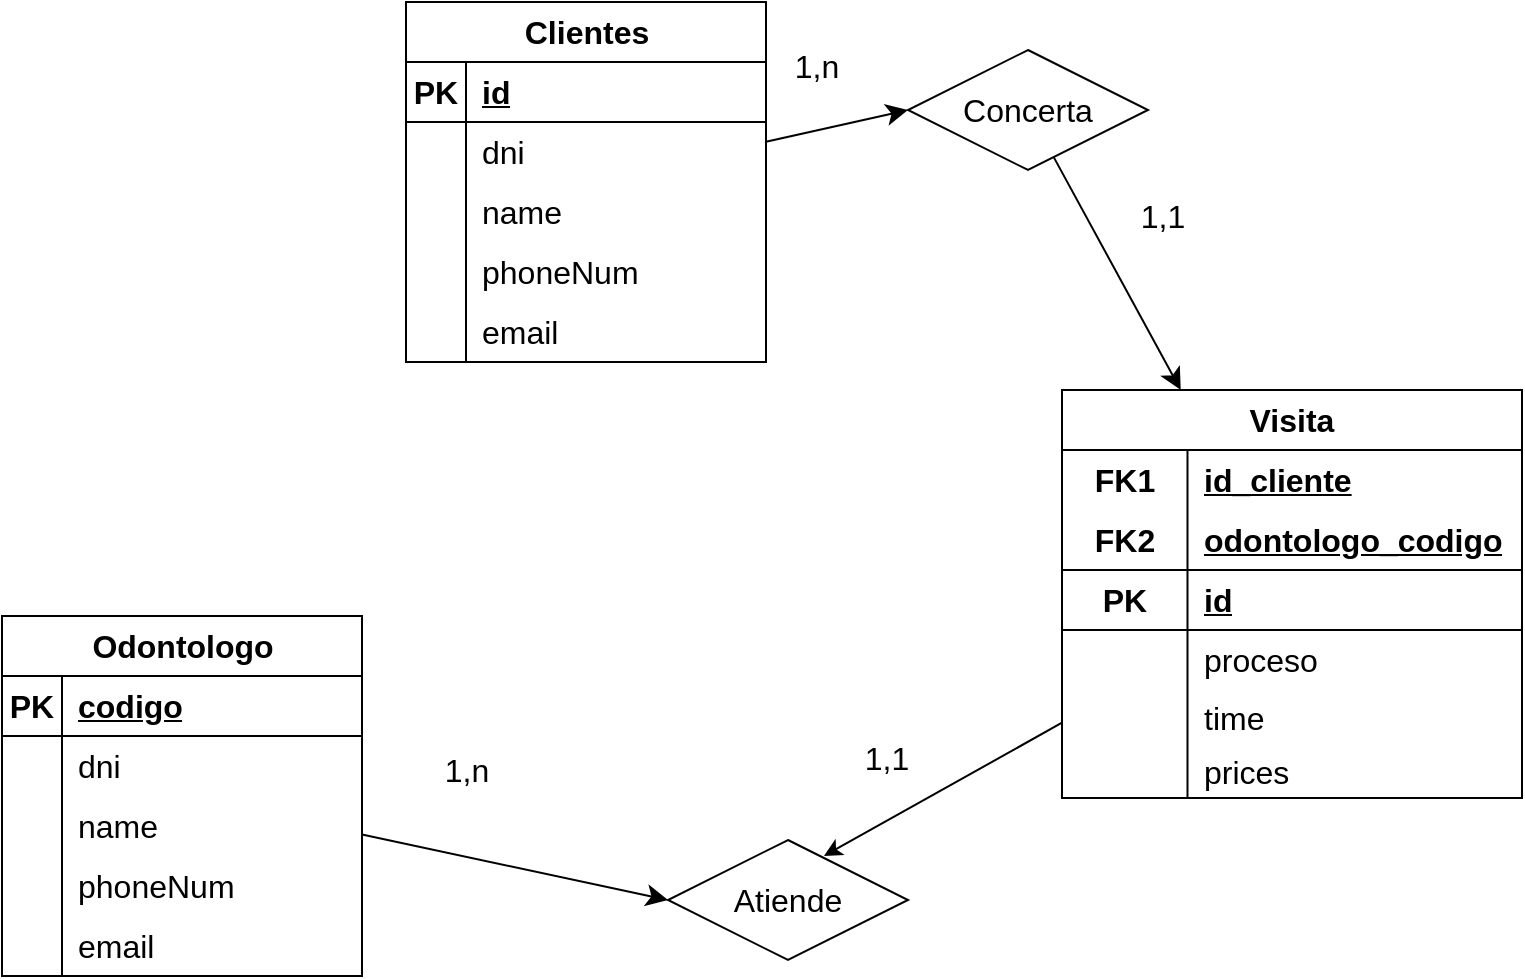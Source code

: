 <mxfile version="21.2.3" type="device">
  <diagram name="Página-1" id="zxR1E4PuoslXI2ryRVlc">
    <mxGraphModel dx="1754" dy="1066" grid="0" gridSize="10" guides="1" tooltips="1" connect="1" arrows="1" fold="1" page="0" pageScale="1" pageWidth="827" pageHeight="1169" math="0" shadow="0">
      <root>
        <mxCell id="0" />
        <mxCell id="1" parent="0" />
        <mxCell id="tQVnBSjPcBwG4hLKsojT-46" style="edgeStyle=none;curved=1;rounded=0;orthogonalLoop=1;jettySize=auto;html=1;entryX=0;entryY=0.5;entryDx=0;entryDy=0;fontSize=12;startSize=8;endSize=8;" edge="1" parent="1" source="tQVnBSjPcBwG4hLKsojT-1" target="tQVnBSjPcBwG4hLKsojT-43">
          <mxGeometry relative="1" as="geometry" />
        </mxCell>
        <mxCell id="tQVnBSjPcBwG4hLKsojT-1" value="Clientes" style="shape=table;startSize=30;container=1;collapsible=1;childLayout=tableLayout;fixedRows=1;rowLines=0;fontStyle=1;align=center;resizeLast=1;html=1;fontSize=16;" vertex="1" parent="1">
          <mxGeometry x="82" y="-99" width="180" height="180" as="geometry" />
        </mxCell>
        <mxCell id="tQVnBSjPcBwG4hLKsojT-2" value="" style="shape=tableRow;horizontal=0;startSize=0;swimlaneHead=0;swimlaneBody=0;fillColor=none;collapsible=0;dropTarget=0;points=[[0,0.5],[1,0.5]];portConstraint=eastwest;top=0;left=0;right=0;bottom=1;fontSize=16;" vertex="1" parent="tQVnBSjPcBwG4hLKsojT-1">
          <mxGeometry y="30" width="180" height="30" as="geometry" />
        </mxCell>
        <mxCell id="tQVnBSjPcBwG4hLKsojT-3" value="PK" style="shape=partialRectangle;connectable=0;fillColor=none;top=0;left=0;bottom=0;right=0;fontStyle=1;overflow=hidden;whiteSpace=wrap;html=1;fontSize=16;" vertex="1" parent="tQVnBSjPcBwG4hLKsojT-2">
          <mxGeometry width="30" height="30" as="geometry">
            <mxRectangle width="30" height="30" as="alternateBounds" />
          </mxGeometry>
        </mxCell>
        <mxCell id="tQVnBSjPcBwG4hLKsojT-4" value="id" style="shape=partialRectangle;connectable=0;fillColor=none;top=0;left=0;bottom=0;right=0;align=left;spacingLeft=6;fontStyle=5;overflow=hidden;whiteSpace=wrap;html=1;fontSize=16;" vertex="1" parent="tQVnBSjPcBwG4hLKsojT-2">
          <mxGeometry x="30" width="150" height="30" as="geometry">
            <mxRectangle width="150" height="30" as="alternateBounds" />
          </mxGeometry>
        </mxCell>
        <mxCell id="tQVnBSjPcBwG4hLKsojT-5" value="" style="shape=tableRow;horizontal=0;startSize=0;swimlaneHead=0;swimlaneBody=0;fillColor=none;collapsible=0;dropTarget=0;points=[[0,0.5],[1,0.5]];portConstraint=eastwest;top=0;left=0;right=0;bottom=0;fontSize=16;" vertex="1" parent="tQVnBSjPcBwG4hLKsojT-1">
          <mxGeometry y="60" width="180" height="30" as="geometry" />
        </mxCell>
        <mxCell id="tQVnBSjPcBwG4hLKsojT-6" value="" style="shape=partialRectangle;connectable=0;fillColor=none;top=0;left=0;bottom=0;right=0;editable=1;overflow=hidden;whiteSpace=wrap;html=1;fontSize=16;" vertex="1" parent="tQVnBSjPcBwG4hLKsojT-5">
          <mxGeometry width="30" height="30" as="geometry">
            <mxRectangle width="30" height="30" as="alternateBounds" />
          </mxGeometry>
        </mxCell>
        <mxCell id="tQVnBSjPcBwG4hLKsojT-7" value="dni" style="shape=partialRectangle;connectable=0;fillColor=none;top=0;left=0;bottom=0;right=0;align=left;spacingLeft=6;overflow=hidden;whiteSpace=wrap;html=1;fontSize=16;" vertex="1" parent="tQVnBSjPcBwG4hLKsojT-5">
          <mxGeometry x="30" width="150" height="30" as="geometry">
            <mxRectangle width="150" height="30" as="alternateBounds" />
          </mxGeometry>
        </mxCell>
        <mxCell id="tQVnBSjPcBwG4hLKsojT-8" value="" style="shape=tableRow;horizontal=0;startSize=0;swimlaneHead=0;swimlaneBody=0;fillColor=none;collapsible=0;dropTarget=0;points=[[0,0.5],[1,0.5]];portConstraint=eastwest;top=0;left=0;right=0;bottom=0;fontSize=16;" vertex="1" parent="tQVnBSjPcBwG4hLKsojT-1">
          <mxGeometry y="90" width="180" height="30" as="geometry" />
        </mxCell>
        <mxCell id="tQVnBSjPcBwG4hLKsojT-9" value="" style="shape=partialRectangle;connectable=0;fillColor=none;top=0;left=0;bottom=0;right=0;editable=1;overflow=hidden;whiteSpace=wrap;html=1;fontSize=16;" vertex="1" parent="tQVnBSjPcBwG4hLKsojT-8">
          <mxGeometry width="30" height="30" as="geometry">
            <mxRectangle width="30" height="30" as="alternateBounds" />
          </mxGeometry>
        </mxCell>
        <mxCell id="tQVnBSjPcBwG4hLKsojT-10" value="name" style="shape=partialRectangle;connectable=0;fillColor=none;top=0;left=0;bottom=0;right=0;align=left;spacingLeft=6;overflow=hidden;whiteSpace=wrap;html=1;fontSize=16;" vertex="1" parent="tQVnBSjPcBwG4hLKsojT-8">
          <mxGeometry x="30" width="150" height="30" as="geometry">
            <mxRectangle width="150" height="30" as="alternateBounds" />
          </mxGeometry>
        </mxCell>
        <mxCell id="tQVnBSjPcBwG4hLKsojT-11" value="" style="shape=tableRow;horizontal=0;startSize=0;swimlaneHead=0;swimlaneBody=0;fillColor=none;collapsible=0;dropTarget=0;points=[[0,0.5],[1,0.5]];portConstraint=eastwest;top=0;left=0;right=0;bottom=0;fontSize=16;" vertex="1" parent="tQVnBSjPcBwG4hLKsojT-1">
          <mxGeometry y="120" width="180" height="30" as="geometry" />
        </mxCell>
        <mxCell id="tQVnBSjPcBwG4hLKsojT-12" value="" style="shape=partialRectangle;connectable=0;fillColor=none;top=0;left=0;bottom=0;right=0;editable=1;overflow=hidden;whiteSpace=wrap;html=1;fontSize=16;" vertex="1" parent="tQVnBSjPcBwG4hLKsojT-11">
          <mxGeometry width="30" height="30" as="geometry">
            <mxRectangle width="30" height="30" as="alternateBounds" />
          </mxGeometry>
        </mxCell>
        <mxCell id="tQVnBSjPcBwG4hLKsojT-13" value="phoneNum" style="shape=partialRectangle;connectable=0;fillColor=none;top=0;left=0;bottom=0;right=0;align=left;spacingLeft=6;overflow=hidden;whiteSpace=wrap;html=1;fontSize=16;" vertex="1" parent="tQVnBSjPcBwG4hLKsojT-11">
          <mxGeometry x="30" width="150" height="30" as="geometry">
            <mxRectangle width="150" height="30" as="alternateBounds" />
          </mxGeometry>
        </mxCell>
        <mxCell id="tQVnBSjPcBwG4hLKsojT-49" value="" style="shape=tableRow;horizontal=0;startSize=0;swimlaneHead=0;swimlaneBody=0;fillColor=none;collapsible=0;dropTarget=0;points=[[0,0.5],[1,0.5]];portConstraint=eastwest;top=0;left=0;right=0;bottom=0;fontSize=16;" vertex="1" parent="tQVnBSjPcBwG4hLKsojT-1">
          <mxGeometry y="150" width="180" height="30" as="geometry" />
        </mxCell>
        <mxCell id="tQVnBSjPcBwG4hLKsojT-50" value="" style="shape=partialRectangle;connectable=0;fillColor=none;top=0;left=0;bottom=0;right=0;editable=1;overflow=hidden;whiteSpace=wrap;html=1;fontSize=16;" vertex="1" parent="tQVnBSjPcBwG4hLKsojT-49">
          <mxGeometry width="30" height="30" as="geometry">
            <mxRectangle width="30" height="30" as="alternateBounds" />
          </mxGeometry>
        </mxCell>
        <mxCell id="tQVnBSjPcBwG4hLKsojT-51" value="email" style="shape=partialRectangle;connectable=0;fillColor=none;top=0;left=0;bottom=0;right=0;align=left;spacingLeft=6;overflow=hidden;whiteSpace=wrap;html=1;fontSize=16;" vertex="1" parent="tQVnBSjPcBwG4hLKsojT-49">
          <mxGeometry x="30" width="150" height="30" as="geometry">
            <mxRectangle width="150" height="30" as="alternateBounds" />
          </mxGeometry>
        </mxCell>
        <mxCell id="tQVnBSjPcBwG4hLKsojT-45" style="edgeStyle=none;curved=1;rounded=0;orthogonalLoop=1;jettySize=auto;html=1;entryX=0;entryY=0.5;entryDx=0;entryDy=0;fontSize=12;startSize=8;endSize=8;" edge="1" parent="1" source="tQVnBSjPcBwG4hLKsojT-14" target="tQVnBSjPcBwG4hLKsojT-44">
          <mxGeometry relative="1" as="geometry" />
        </mxCell>
        <mxCell id="tQVnBSjPcBwG4hLKsojT-14" value="Odontologo" style="shape=table;startSize=30;container=1;collapsible=1;childLayout=tableLayout;fixedRows=1;rowLines=0;fontStyle=1;align=center;resizeLast=1;html=1;fontSize=16;" vertex="1" parent="1">
          <mxGeometry x="-120" y="208" width="180" height="180" as="geometry" />
        </mxCell>
        <mxCell id="tQVnBSjPcBwG4hLKsojT-15" value="" style="shape=tableRow;horizontal=0;startSize=0;swimlaneHead=0;swimlaneBody=0;fillColor=none;collapsible=0;dropTarget=0;points=[[0,0.5],[1,0.5]];portConstraint=eastwest;top=0;left=0;right=0;bottom=1;fontSize=16;" vertex="1" parent="tQVnBSjPcBwG4hLKsojT-14">
          <mxGeometry y="30" width="180" height="30" as="geometry" />
        </mxCell>
        <mxCell id="tQVnBSjPcBwG4hLKsojT-16" value="PK" style="shape=partialRectangle;connectable=0;fillColor=none;top=0;left=0;bottom=0;right=0;fontStyle=1;overflow=hidden;whiteSpace=wrap;html=1;fontSize=16;" vertex="1" parent="tQVnBSjPcBwG4hLKsojT-15">
          <mxGeometry width="30" height="30" as="geometry">
            <mxRectangle width="30" height="30" as="alternateBounds" />
          </mxGeometry>
        </mxCell>
        <mxCell id="tQVnBSjPcBwG4hLKsojT-17" value="codigo" style="shape=partialRectangle;connectable=0;fillColor=none;top=0;left=0;bottom=0;right=0;align=left;spacingLeft=6;fontStyle=5;overflow=hidden;whiteSpace=wrap;html=1;fontSize=16;" vertex="1" parent="tQVnBSjPcBwG4hLKsojT-15">
          <mxGeometry x="30" width="150" height="30" as="geometry">
            <mxRectangle width="150" height="30" as="alternateBounds" />
          </mxGeometry>
        </mxCell>
        <mxCell id="tQVnBSjPcBwG4hLKsojT-18" value="" style="shape=tableRow;horizontal=0;startSize=0;swimlaneHead=0;swimlaneBody=0;fillColor=none;collapsible=0;dropTarget=0;points=[[0,0.5],[1,0.5]];portConstraint=eastwest;top=0;left=0;right=0;bottom=0;fontSize=16;" vertex="1" parent="tQVnBSjPcBwG4hLKsojT-14">
          <mxGeometry y="60" width="180" height="30" as="geometry" />
        </mxCell>
        <mxCell id="tQVnBSjPcBwG4hLKsojT-19" value="" style="shape=partialRectangle;connectable=0;fillColor=none;top=0;left=0;bottom=0;right=0;editable=1;overflow=hidden;whiteSpace=wrap;html=1;fontSize=16;" vertex="1" parent="tQVnBSjPcBwG4hLKsojT-18">
          <mxGeometry width="30" height="30" as="geometry">
            <mxRectangle width="30" height="30" as="alternateBounds" />
          </mxGeometry>
        </mxCell>
        <mxCell id="tQVnBSjPcBwG4hLKsojT-20" value="dni" style="shape=partialRectangle;connectable=0;fillColor=none;top=0;left=0;bottom=0;right=0;align=left;spacingLeft=6;overflow=hidden;whiteSpace=wrap;html=1;fontSize=16;" vertex="1" parent="tQVnBSjPcBwG4hLKsojT-18">
          <mxGeometry x="30" width="150" height="30" as="geometry">
            <mxRectangle width="150" height="30" as="alternateBounds" />
          </mxGeometry>
        </mxCell>
        <mxCell id="tQVnBSjPcBwG4hLKsojT-21" value="" style="shape=tableRow;horizontal=0;startSize=0;swimlaneHead=0;swimlaneBody=0;fillColor=none;collapsible=0;dropTarget=0;points=[[0,0.5],[1,0.5]];portConstraint=eastwest;top=0;left=0;right=0;bottom=0;fontSize=16;" vertex="1" parent="tQVnBSjPcBwG4hLKsojT-14">
          <mxGeometry y="90" width="180" height="30" as="geometry" />
        </mxCell>
        <mxCell id="tQVnBSjPcBwG4hLKsojT-22" value="" style="shape=partialRectangle;connectable=0;fillColor=none;top=0;left=0;bottom=0;right=0;editable=1;overflow=hidden;whiteSpace=wrap;html=1;fontSize=16;" vertex="1" parent="tQVnBSjPcBwG4hLKsojT-21">
          <mxGeometry width="30" height="30" as="geometry">
            <mxRectangle width="30" height="30" as="alternateBounds" />
          </mxGeometry>
        </mxCell>
        <mxCell id="tQVnBSjPcBwG4hLKsojT-23" value="name" style="shape=partialRectangle;connectable=0;fillColor=none;top=0;left=0;bottom=0;right=0;align=left;spacingLeft=6;overflow=hidden;whiteSpace=wrap;html=1;fontSize=16;" vertex="1" parent="tQVnBSjPcBwG4hLKsojT-21">
          <mxGeometry x="30" width="150" height="30" as="geometry">
            <mxRectangle width="150" height="30" as="alternateBounds" />
          </mxGeometry>
        </mxCell>
        <mxCell id="tQVnBSjPcBwG4hLKsojT-24" value="" style="shape=tableRow;horizontal=0;startSize=0;swimlaneHead=0;swimlaneBody=0;fillColor=none;collapsible=0;dropTarget=0;points=[[0,0.5],[1,0.5]];portConstraint=eastwest;top=0;left=0;right=0;bottom=0;fontSize=16;" vertex="1" parent="tQVnBSjPcBwG4hLKsojT-14">
          <mxGeometry y="120" width="180" height="30" as="geometry" />
        </mxCell>
        <mxCell id="tQVnBSjPcBwG4hLKsojT-25" value="" style="shape=partialRectangle;connectable=0;fillColor=none;top=0;left=0;bottom=0;right=0;editable=1;overflow=hidden;whiteSpace=wrap;html=1;fontSize=16;" vertex="1" parent="tQVnBSjPcBwG4hLKsojT-24">
          <mxGeometry width="30" height="30" as="geometry">
            <mxRectangle width="30" height="30" as="alternateBounds" />
          </mxGeometry>
        </mxCell>
        <mxCell id="tQVnBSjPcBwG4hLKsojT-26" value="phoneNum" style="shape=partialRectangle;connectable=0;fillColor=none;top=0;left=0;bottom=0;right=0;align=left;spacingLeft=6;overflow=hidden;whiteSpace=wrap;html=1;fontSize=16;" vertex="1" parent="tQVnBSjPcBwG4hLKsojT-24">
          <mxGeometry x="30" width="150" height="30" as="geometry">
            <mxRectangle width="150" height="30" as="alternateBounds" />
          </mxGeometry>
        </mxCell>
        <mxCell id="tQVnBSjPcBwG4hLKsojT-55" value="" style="shape=tableRow;horizontal=0;startSize=0;swimlaneHead=0;swimlaneBody=0;fillColor=none;collapsible=0;dropTarget=0;points=[[0,0.5],[1,0.5]];portConstraint=eastwest;top=0;left=0;right=0;bottom=0;fontSize=16;" vertex="1" parent="tQVnBSjPcBwG4hLKsojT-14">
          <mxGeometry y="150" width="180" height="30" as="geometry" />
        </mxCell>
        <mxCell id="tQVnBSjPcBwG4hLKsojT-56" value="" style="shape=partialRectangle;connectable=0;fillColor=none;top=0;left=0;bottom=0;right=0;editable=1;overflow=hidden;whiteSpace=wrap;html=1;fontSize=16;" vertex="1" parent="tQVnBSjPcBwG4hLKsojT-55">
          <mxGeometry width="30" height="30" as="geometry">
            <mxRectangle width="30" height="30" as="alternateBounds" />
          </mxGeometry>
        </mxCell>
        <mxCell id="tQVnBSjPcBwG4hLKsojT-57" value="email" style="shape=partialRectangle;connectable=0;fillColor=none;top=0;left=0;bottom=0;right=0;align=left;spacingLeft=6;overflow=hidden;whiteSpace=wrap;html=1;fontSize=16;" vertex="1" parent="tQVnBSjPcBwG4hLKsojT-55">
          <mxGeometry x="30" width="150" height="30" as="geometry">
            <mxRectangle width="150" height="30" as="alternateBounds" />
          </mxGeometry>
        </mxCell>
        <mxCell id="tQVnBSjPcBwG4hLKsojT-48" style="edgeStyle=none;curved=1;rounded=0;orthogonalLoop=1;jettySize=auto;html=1;entryX=0.65;entryY=0.133;entryDx=0;entryDy=0;entryPerimeter=0;fontSize=12;" edge="1" parent="1" source="tQVnBSjPcBwG4hLKsojT-27" target="tQVnBSjPcBwG4hLKsojT-44">
          <mxGeometry relative="1" as="geometry" />
        </mxCell>
        <mxCell id="tQVnBSjPcBwG4hLKsojT-27" value="Visita" style="shape=table;startSize=30;container=1;collapsible=1;childLayout=tableLayout;fixedRows=1;rowLines=0;fontStyle=1;align=center;resizeLast=1;html=1;whiteSpace=wrap;fontSize=16;" vertex="1" parent="1">
          <mxGeometry x="410" y="95" width="230" height="204" as="geometry" />
        </mxCell>
        <mxCell id="tQVnBSjPcBwG4hLKsojT-28" value="" style="shape=tableRow;horizontal=0;startSize=0;swimlaneHead=0;swimlaneBody=0;fillColor=none;collapsible=0;dropTarget=0;points=[[0,0.5],[1,0.5]];portConstraint=eastwest;top=0;left=0;right=0;bottom=0;html=1;fontSize=16;" vertex="1" parent="tQVnBSjPcBwG4hLKsojT-27">
          <mxGeometry y="30" width="230" height="30" as="geometry" />
        </mxCell>
        <mxCell id="tQVnBSjPcBwG4hLKsojT-29" value="FK1" style="shape=partialRectangle;connectable=0;fillColor=none;top=0;left=0;bottom=0;right=0;fontStyle=1;overflow=hidden;html=1;whiteSpace=wrap;fontSize=16;" vertex="1" parent="tQVnBSjPcBwG4hLKsojT-28">
          <mxGeometry width="62.75" height="30" as="geometry">
            <mxRectangle width="62.75" height="30" as="alternateBounds" />
          </mxGeometry>
        </mxCell>
        <mxCell id="tQVnBSjPcBwG4hLKsojT-30" value="id_cliente" style="shape=partialRectangle;connectable=0;fillColor=none;top=0;left=0;bottom=0;right=0;align=left;spacingLeft=6;fontStyle=5;overflow=hidden;html=1;whiteSpace=wrap;fontSize=16;" vertex="1" parent="tQVnBSjPcBwG4hLKsojT-28">
          <mxGeometry x="62.75" width="167.25" height="30" as="geometry">
            <mxRectangle width="167.25" height="30" as="alternateBounds" />
          </mxGeometry>
        </mxCell>
        <mxCell id="tQVnBSjPcBwG4hLKsojT-31" value="" style="shape=tableRow;horizontal=0;startSize=0;swimlaneHead=0;swimlaneBody=0;fillColor=none;collapsible=0;dropTarget=0;points=[[0,0.5],[1,0.5]];portConstraint=eastwest;top=0;left=0;right=0;bottom=1;html=1;fontSize=16;" vertex="1" parent="tQVnBSjPcBwG4hLKsojT-27">
          <mxGeometry y="60" width="230" height="30" as="geometry" />
        </mxCell>
        <mxCell id="tQVnBSjPcBwG4hLKsojT-32" value="FK2" style="shape=partialRectangle;connectable=0;fillColor=none;top=0;left=0;bottom=0;right=0;fontStyle=1;overflow=hidden;html=1;whiteSpace=wrap;fontSize=16;" vertex="1" parent="tQVnBSjPcBwG4hLKsojT-31">
          <mxGeometry width="62.75" height="30" as="geometry">
            <mxRectangle width="62.75" height="30" as="alternateBounds" />
          </mxGeometry>
        </mxCell>
        <mxCell id="tQVnBSjPcBwG4hLKsojT-33" value="odontologo_codigo" style="shape=partialRectangle;connectable=0;fillColor=none;top=0;left=0;bottom=0;right=0;align=left;spacingLeft=6;fontStyle=5;overflow=hidden;html=1;whiteSpace=wrap;fontSize=16;" vertex="1" parent="tQVnBSjPcBwG4hLKsojT-31">
          <mxGeometry x="62.75" width="167.25" height="30" as="geometry">
            <mxRectangle width="167.25" height="30" as="alternateBounds" />
          </mxGeometry>
        </mxCell>
        <mxCell id="tQVnBSjPcBwG4hLKsojT-40" value="" style="shape=tableRow;horizontal=0;startSize=0;swimlaneHead=0;swimlaneBody=0;fillColor=none;collapsible=0;dropTarget=0;points=[[0,0.5],[1,0.5]];portConstraint=eastwest;top=0;left=0;right=0;bottom=1;html=1;fontSize=16;" vertex="1" parent="tQVnBSjPcBwG4hLKsojT-27">
          <mxGeometry y="90" width="230" height="30" as="geometry" />
        </mxCell>
        <mxCell id="tQVnBSjPcBwG4hLKsojT-41" value="PK" style="shape=partialRectangle;connectable=0;fillColor=none;top=0;left=0;bottom=0;right=0;fontStyle=1;overflow=hidden;html=1;whiteSpace=wrap;fontSize=16;" vertex="1" parent="tQVnBSjPcBwG4hLKsojT-40">
          <mxGeometry width="62.75" height="30" as="geometry">
            <mxRectangle width="62.75" height="30" as="alternateBounds" />
          </mxGeometry>
        </mxCell>
        <mxCell id="tQVnBSjPcBwG4hLKsojT-42" value="id" style="shape=partialRectangle;connectable=0;fillColor=none;top=0;left=0;bottom=0;right=0;align=left;spacingLeft=6;fontStyle=5;overflow=hidden;html=1;whiteSpace=wrap;fontSize=16;" vertex="1" parent="tQVnBSjPcBwG4hLKsojT-40">
          <mxGeometry x="62.75" width="167.25" height="30" as="geometry">
            <mxRectangle width="167.25" height="30" as="alternateBounds" />
          </mxGeometry>
        </mxCell>
        <mxCell id="tQVnBSjPcBwG4hLKsojT-34" value="" style="shape=tableRow;horizontal=0;startSize=0;swimlaneHead=0;swimlaneBody=0;fillColor=none;collapsible=0;dropTarget=0;points=[[0,0.5],[1,0.5]];portConstraint=eastwest;top=0;left=0;right=0;bottom=0;html=1;fontSize=16;" vertex="1" parent="tQVnBSjPcBwG4hLKsojT-27">
          <mxGeometry y="120" width="230" height="30" as="geometry" />
        </mxCell>
        <mxCell id="tQVnBSjPcBwG4hLKsojT-35" value="" style="shape=partialRectangle;connectable=0;fillColor=none;top=0;left=0;bottom=0;right=0;editable=1;overflow=hidden;html=1;whiteSpace=wrap;fontSize=16;" vertex="1" parent="tQVnBSjPcBwG4hLKsojT-34">
          <mxGeometry width="62.75" height="30" as="geometry">
            <mxRectangle width="62.75" height="30" as="alternateBounds" />
          </mxGeometry>
        </mxCell>
        <mxCell id="tQVnBSjPcBwG4hLKsojT-36" value="proceso" style="shape=partialRectangle;connectable=0;fillColor=none;top=0;left=0;bottom=0;right=0;align=left;spacingLeft=6;overflow=hidden;html=1;whiteSpace=wrap;fontSize=16;" vertex="1" parent="tQVnBSjPcBwG4hLKsojT-34">
          <mxGeometry x="62.75" width="167.25" height="30" as="geometry">
            <mxRectangle width="167.25" height="30" as="alternateBounds" />
          </mxGeometry>
        </mxCell>
        <mxCell id="tQVnBSjPcBwG4hLKsojT-37" value="" style="shape=tableRow;horizontal=0;startSize=0;swimlaneHead=0;swimlaneBody=0;fillColor=none;collapsible=0;dropTarget=0;points=[[0,0.5],[1,0.5]];portConstraint=eastwest;top=0;left=0;right=0;bottom=0;html=1;fontSize=16;" vertex="1" parent="tQVnBSjPcBwG4hLKsojT-27">
          <mxGeometry y="150" width="230" height="27" as="geometry" />
        </mxCell>
        <mxCell id="tQVnBSjPcBwG4hLKsojT-38" value="" style="shape=partialRectangle;connectable=0;fillColor=none;top=0;left=0;bottom=0;right=0;editable=1;overflow=hidden;html=1;whiteSpace=wrap;fontSize=16;" vertex="1" parent="tQVnBSjPcBwG4hLKsojT-37">
          <mxGeometry width="62.75" height="27" as="geometry">
            <mxRectangle width="62.75" height="27" as="alternateBounds" />
          </mxGeometry>
        </mxCell>
        <mxCell id="tQVnBSjPcBwG4hLKsojT-39" value="time" style="shape=partialRectangle;connectable=0;fillColor=none;top=0;left=0;bottom=0;right=0;align=left;spacingLeft=6;overflow=hidden;html=1;whiteSpace=wrap;fontSize=16;" vertex="1" parent="tQVnBSjPcBwG4hLKsojT-37">
          <mxGeometry x="62.75" width="167.25" height="27" as="geometry">
            <mxRectangle width="167.25" height="27" as="alternateBounds" />
          </mxGeometry>
        </mxCell>
        <mxCell id="tQVnBSjPcBwG4hLKsojT-58" value="" style="shape=tableRow;horizontal=0;startSize=0;swimlaneHead=0;swimlaneBody=0;fillColor=none;collapsible=0;dropTarget=0;points=[[0,0.5],[1,0.5]];portConstraint=eastwest;top=0;left=0;right=0;bottom=0;html=1;fontSize=16;" vertex="1" parent="tQVnBSjPcBwG4hLKsojT-27">
          <mxGeometry y="177" width="230" height="27" as="geometry" />
        </mxCell>
        <mxCell id="tQVnBSjPcBwG4hLKsojT-59" value="" style="shape=partialRectangle;connectable=0;fillColor=none;top=0;left=0;bottom=0;right=0;editable=1;overflow=hidden;html=1;whiteSpace=wrap;fontSize=16;" vertex="1" parent="tQVnBSjPcBwG4hLKsojT-58">
          <mxGeometry width="62.75" height="27" as="geometry">
            <mxRectangle width="62.75" height="27" as="alternateBounds" />
          </mxGeometry>
        </mxCell>
        <mxCell id="tQVnBSjPcBwG4hLKsojT-60" value="prices" style="shape=partialRectangle;connectable=0;fillColor=none;top=0;left=0;bottom=0;right=0;align=left;spacingLeft=6;overflow=hidden;html=1;whiteSpace=wrap;fontSize=16;" vertex="1" parent="tQVnBSjPcBwG4hLKsojT-58">
          <mxGeometry x="62.75" width="167.25" height="27" as="geometry">
            <mxRectangle width="167.25" height="27" as="alternateBounds" />
          </mxGeometry>
        </mxCell>
        <mxCell id="tQVnBSjPcBwG4hLKsojT-47" style="edgeStyle=none;curved=1;rounded=0;orthogonalLoop=1;jettySize=auto;html=1;fontSize=12;startSize=8;endSize=8;" edge="1" parent="1" source="tQVnBSjPcBwG4hLKsojT-43" target="tQVnBSjPcBwG4hLKsojT-27">
          <mxGeometry relative="1" as="geometry" />
        </mxCell>
        <mxCell id="tQVnBSjPcBwG4hLKsojT-43" value="Concerta" style="shape=rhombus;perimeter=rhombusPerimeter;whiteSpace=wrap;html=1;align=center;fontSize=16;" vertex="1" parent="1">
          <mxGeometry x="333" y="-75" width="120" height="60" as="geometry" />
        </mxCell>
        <mxCell id="tQVnBSjPcBwG4hLKsojT-44" value="Atiende" style="shape=rhombus;perimeter=rhombusPerimeter;whiteSpace=wrap;html=1;align=center;fontSize=16;" vertex="1" parent="1">
          <mxGeometry x="213" y="320" width="120" height="60" as="geometry" />
        </mxCell>
        <mxCell id="tQVnBSjPcBwG4hLKsojT-61" value="1,n" style="text;html=1;align=center;verticalAlign=middle;resizable=0;points=[];autosize=1;strokeColor=none;fillColor=none;fontSize=16;" vertex="1" parent="1">
          <mxGeometry x="267" y="-83" width="40" height="31" as="geometry" />
        </mxCell>
        <mxCell id="tQVnBSjPcBwG4hLKsojT-62" value="1,n" style="text;html=1;align=center;verticalAlign=middle;resizable=0;points=[];autosize=1;strokeColor=none;fillColor=none;fontSize=16;" vertex="1" parent="1">
          <mxGeometry x="92" y="269" width="40" height="31" as="geometry" />
        </mxCell>
        <mxCell id="tQVnBSjPcBwG4hLKsojT-63" value="1,1" style="text;html=1;align=center;verticalAlign=middle;resizable=0;points=[];autosize=1;strokeColor=none;fillColor=none;fontSize=16;" vertex="1" parent="1">
          <mxGeometry x="440" y="-8" width="40" height="31" as="geometry" />
        </mxCell>
        <mxCell id="tQVnBSjPcBwG4hLKsojT-64" value="1,1" style="text;html=1;align=center;verticalAlign=middle;resizable=0;points=[];autosize=1;strokeColor=none;fillColor=none;fontSize=16;" vertex="1" parent="1">
          <mxGeometry x="302" y="263" width="40" height="31" as="geometry" />
        </mxCell>
      </root>
    </mxGraphModel>
  </diagram>
</mxfile>
